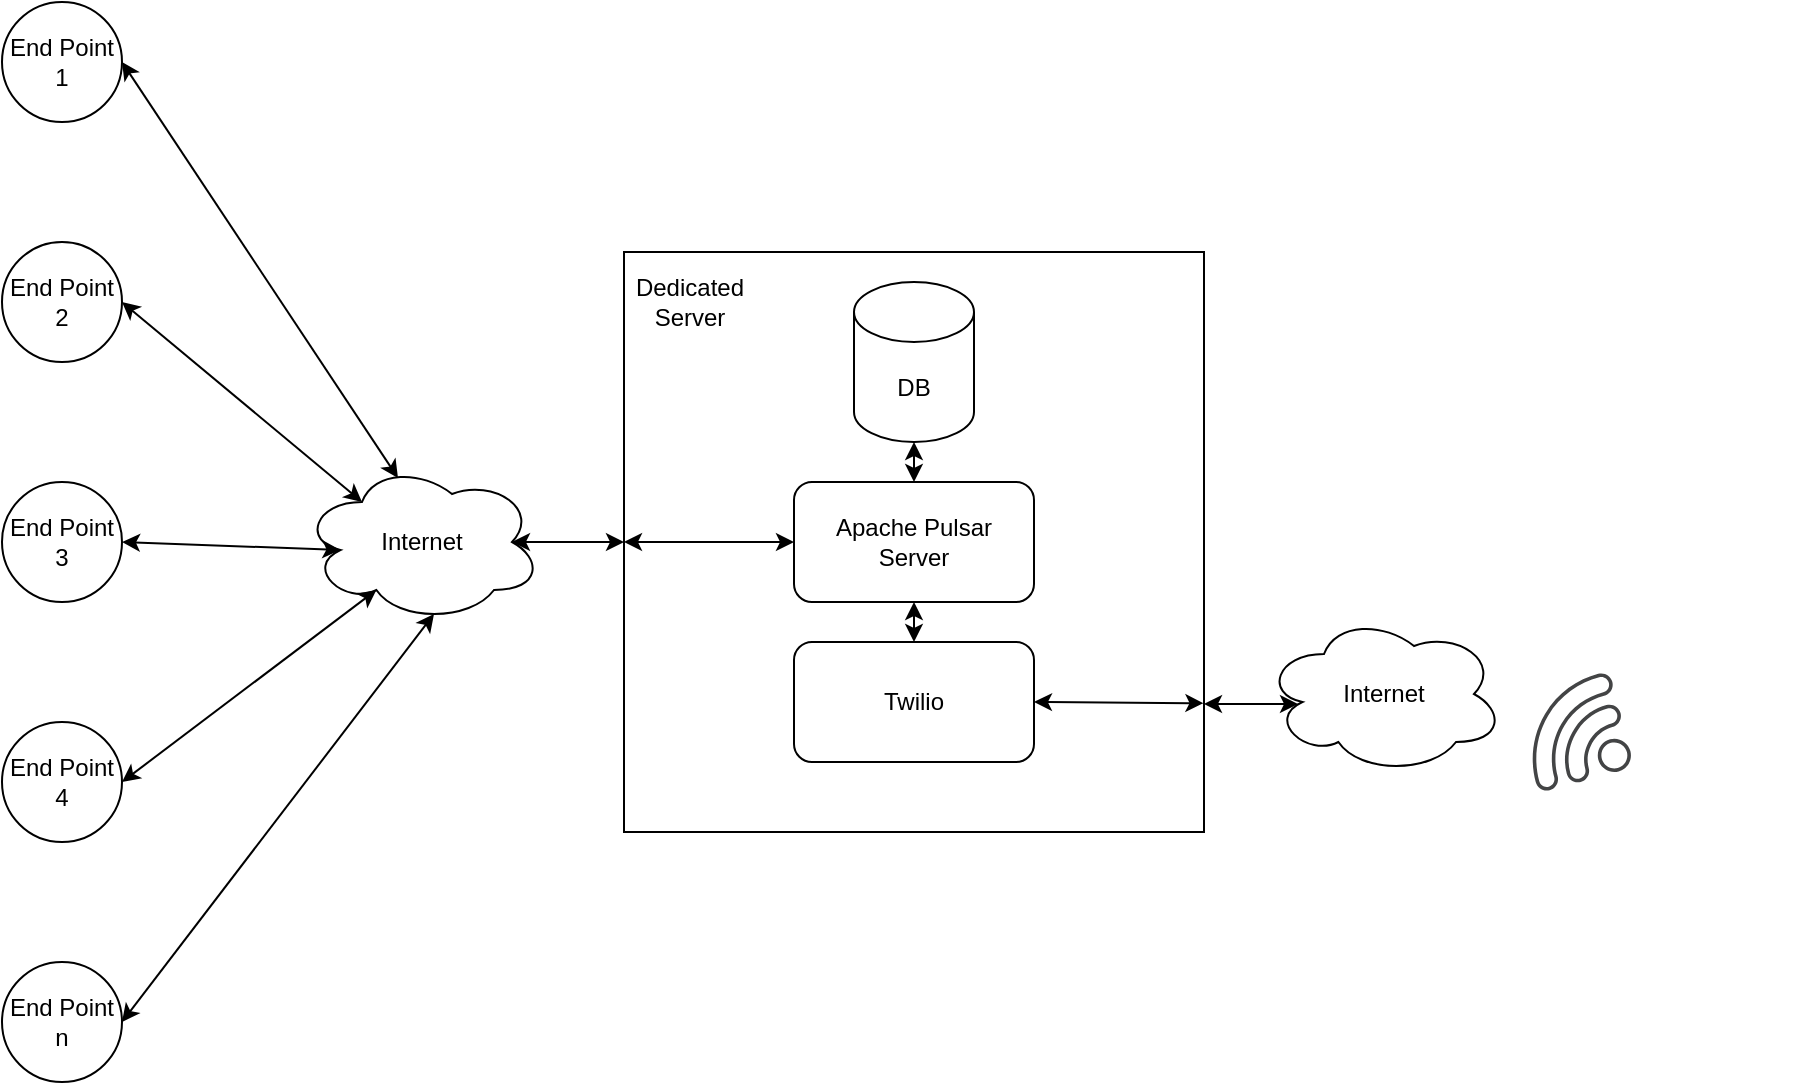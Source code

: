 <mxfile version="20.4.0" type="github">
  <diagram id="C5RBs43oDa-KdzZeNtuy" name="Page-1">
    <mxGraphModel dx="1348" dy="707" grid="1" gridSize="10" guides="1" tooltips="1" connect="1" arrows="1" fold="1" page="1" pageScale="1" pageWidth="1169" pageHeight="827" math="0" shadow="0">
      <root>
        <mxCell id="WIyWlLk6GJQsqaUBKTNV-0" />
        <mxCell id="WIyWlLk6GJQsqaUBKTNV-1" parent="WIyWlLk6GJQsqaUBKTNV-0" />
        <mxCell id="03haz7L_dRaEeCUvsXFJ-0" value="End Point 1" style="ellipse;whiteSpace=wrap;html=1;aspect=fixed;" parent="WIyWlLk6GJQsqaUBKTNV-1" vertex="1">
          <mxGeometry x="156" y="130" width="60" height="60" as="geometry" />
        </mxCell>
        <mxCell id="03haz7L_dRaEeCUvsXFJ-5" value="End Point 2" style="ellipse;whiteSpace=wrap;html=1;aspect=fixed;" parent="WIyWlLk6GJQsqaUBKTNV-1" vertex="1">
          <mxGeometry x="156" y="250" width="60" height="60" as="geometry" />
        </mxCell>
        <mxCell id="03haz7L_dRaEeCUvsXFJ-6" value="End Point 3" style="ellipse;whiteSpace=wrap;html=1;aspect=fixed;" parent="WIyWlLk6GJQsqaUBKTNV-1" vertex="1">
          <mxGeometry x="156" y="370" width="60" height="60" as="geometry" />
        </mxCell>
        <mxCell id="03haz7L_dRaEeCUvsXFJ-7" value="End Point 4" style="ellipse;whiteSpace=wrap;html=1;aspect=fixed;" parent="WIyWlLk6GJQsqaUBKTNV-1" vertex="1">
          <mxGeometry x="156" y="490" width="60" height="60" as="geometry" />
        </mxCell>
        <mxCell id="03haz7L_dRaEeCUvsXFJ-8" value="End Point n" style="ellipse;whiteSpace=wrap;html=1;aspect=fixed;" parent="WIyWlLk6GJQsqaUBKTNV-1" vertex="1">
          <mxGeometry x="156" y="610" width="60" height="60" as="geometry" />
        </mxCell>
        <mxCell id="03haz7L_dRaEeCUvsXFJ-9" value="Internet" style="ellipse;shape=cloud;whiteSpace=wrap;html=1;" parent="WIyWlLk6GJQsqaUBKTNV-1" vertex="1">
          <mxGeometry x="306" y="360" width="120" height="80" as="geometry" />
        </mxCell>
        <mxCell id="03haz7L_dRaEeCUvsXFJ-10" value="" style="endArrow=classic;startArrow=classic;html=1;rounded=0;exitX=1;exitY=0.5;exitDx=0;exitDy=0;entryX=0.4;entryY=0.1;entryDx=0;entryDy=0;entryPerimeter=0;" parent="WIyWlLk6GJQsqaUBKTNV-1" source="03haz7L_dRaEeCUvsXFJ-0" target="03haz7L_dRaEeCUvsXFJ-9" edge="1">
          <mxGeometry width="50" height="50" relative="1" as="geometry">
            <mxPoint x="336" y="230" as="sourcePoint" />
            <mxPoint x="386" y="180" as="targetPoint" />
          </mxGeometry>
        </mxCell>
        <mxCell id="03haz7L_dRaEeCUvsXFJ-12" value="" style="endArrow=classic;startArrow=classic;html=1;rounded=0;exitX=1;exitY=0.5;exitDx=0;exitDy=0;entryX=0.25;entryY=0.25;entryDx=0;entryDy=0;entryPerimeter=0;" parent="WIyWlLk6GJQsqaUBKTNV-1" source="03haz7L_dRaEeCUvsXFJ-5" target="03haz7L_dRaEeCUvsXFJ-9" edge="1">
          <mxGeometry width="50" height="50" relative="1" as="geometry">
            <mxPoint x="226" y="320" as="sourcePoint" />
            <mxPoint x="364" y="528.0" as="targetPoint" />
          </mxGeometry>
        </mxCell>
        <mxCell id="03haz7L_dRaEeCUvsXFJ-13" value="" style="endArrow=classic;startArrow=classic;html=1;rounded=0;exitX=1;exitY=0.5;exitDx=0;exitDy=0;entryX=0.16;entryY=0.55;entryDx=0;entryDy=0;entryPerimeter=0;" parent="WIyWlLk6GJQsqaUBKTNV-1" source="03haz7L_dRaEeCUvsXFJ-6" target="03haz7L_dRaEeCUvsXFJ-9" edge="1">
          <mxGeometry width="50" height="50" relative="1" as="geometry">
            <mxPoint x="266" y="440" as="sourcePoint" />
            <mxPoint x="404" y="648.0" as="targetPoint" />
          </mxGeometry>
        </mxCell>
        <mxCell id="03haz7L_dRaEeCUvsXFJ-14" value="" style="endArrow=classic;startArrow=classic;html=1;rounded=0;exitX=1;exitY=0.5;exitDx=0;exitDy=0;entryX=0.31;entryY=0.8;entryDx=0;entryDy=0;entryPerimeter=0;" parent="WIyWlLk6GJQsqaUBKTNV-1" source="03haz7L_dRaEeCUvsXFJ-7" target="03haz7L_dRaEeCUvsXFJ-9" edge="1">
          <mxGeometry width="50" height="50" relative="1" as="geometry">
            <mxPoint x="326" y="510" as="sourcePoint" />
            <mxPoint x="464" y="718.0" as="targetPoint" />
          </mxGeometry>
        </mxCell>
        <mxCell id="03haz7L_dRaEeCUvsXFJ-15" value="" style="endArrow=classic;startArrow=classic;html=1;rounded=0;exitX=1;exitY=0.5;exitDx=0;exitDy=0;entryX=0.55;entryY=0.95;entryDx=0;entryDy=0;entryPerimeter=0;" parent="WIyWlLk6GJQsqaUBKTNV-1" source="03haz7L_dRaEeCUvsXFJ-8" target="03haz7L_dRaEeCUvsXFJ-9" edge="1">
          <mxGeometry width="50" height="50" relative="1" as="geometry">
            <mxPoint x="326" y="530" as="sourcePoint" />
            <mxPoint x="464" y="738.0" as="targetPoint" />
          </mxGeometry>
        </mxCell>
        <mxCell id="03haz7L_dRaEeCUvsXFJ-21" value="" style="whiteSpace=wrap;html=1;aspect=fixed;align=center;" parent="WIyWlLk6GJQsqaUBKTNV-1" vertex="1">
          <mxGeometry x="467" y="255" width="290" height="290" as="geometry" />
        </mxCell>
        <mxCell id="03haz7L_dRaEeCUvsXFJ-16" value="Apache Pulsar &lt;br&gt;Server" style="rounded=1;whiteSpace=wrap;html=1;" parent="WIyWlLk6GJQsqaUBKTNV-1" vertex="1">
          <mxGeometry x="552" y="370" width="120" height="60" as="geometry" />
        </mxCell>
        <mxCell id="03haz7L_dRaEeCUvsXFJ-18" value="DB" style="shape=cylinder3;whiteSpace=wrap;html=1;boundedLbl=1;backgroundOutline=1;size=15;" parent="WIyWlLk6GJQsqaUBKTNV-1" vertex="1">
          <mxGeometry x="582" y="270" width="60" height="80" as="geometry" />
        </mxCell>
        <mxCell id="03haz7L_dRaEeCUvsXFJ-20" value="" style="shape=image;html=1;verticalAlign=top;verticalLabelPosition=bottom;labelBackgroundColor=#ffffff;imageAspect=0;aspect=fixed;image=https://cdn1.iconfinder.com/data/icons/communication-icons-10/750/Untitled-1-09-128.png" parent="WIyWlLk6GJQsqaUBKTNV-1" vertex="1">
          <mxGeometry x="927" y="510" width="128" height="128" as="geometry" />
        </mxCell>
        <mxCell id="03haz7L_dRaEeCUvsXFJ-22" value="Twilio" style="rounded=1;whiteSpace=wrap;html=1;" parent="WIyWlLk6GJQsqaUBKTNV-1" vertex="1">
          <mxGeometry x="552" y="450" width="120" height="60" as="geometry" />
        </mxCell>
        <mxCell id="03haz7L_dRaEeCUvsXFJ-23" value="" style="endArrow=classic;startArrow=classic;html=1;rounded=0;entryX=0.5;entryY=1;entryDx=0;entryDy=0;entryPerimeter=0;exitX=0.5;exitY=0;exitDx=0;exitDy=0;" parent="WIyWlLk6GJQsqaUBKTNV-1" source="03haz7L_dRaEeCUvsXFJ-16" target="03haz7L_dRaEeCUvsXFJ-18" edge="1">
          <mxGeometry width="50" height="50" relative="1" as="geometry">
            <mxPoint x="337" y="420" as="sourcePoint" />
            <mxPoint x="387" y="370" as="targetPoint" />
          </mxGeometry>
        </mxCell>
        <mxCell id="03haz7L_dRaEeCUvsXFJ-24" value="" style="endArrow=classic;startArrow=classic;html=1;rounded=0;entryX=0.5;entryY=1;entryDx=0;entryDy=0;exitX=0.5;exitY=0;exitDx=0;exitDy=0;" parent="WIyWlLk6GJQsqaUBKTNV-1" source="03haz7L_dRaEeCUvsXFJ-22" target="03haz7L_dRaEeCUvsXFJ-16" edge="1">
          <mxGeometry width="50" height="50" relative="1" as="geometry">
            <mxPoint x="377" y="595" as="sourcePoint" />
            <mxPoint x="397" y="455" as="targetPoint" />
          </mxGeometry>
        </mxCell>
        <mxCell id="03haz7L_dRaEeCUvsXFJ-25" value="" style="endArrow=classic;startArrow=classic;html=1;rounded=0;exitX=0.875;exitY=0.5;exitDx=0;exitDy=0;exitPerimeter=0;entryX=0;entryY=0.5;entryDx=0;entryDy=0;" parent="WIyWlLk6GJQsqaUBKTNV-1" source="03haz7L_dRaEeCUvsXFJ-9" target="03haz7L_dRaEeCUvsXFJ-21" edge="1">
          <mxGeometry width="50" height="50" relative="1" as="geometry">
            <mxPoint x="616" y="440" as="sourcePoint" />
            <mxPoint x="546" y="410" as="targetPoint" />
          </mxGeometry>
        </mxCell>
        <mxCell id="03haz7L_dRaEeCUvsXFJ-26" value="" style="endArrow=classic;startArrow=classic;html=1;rounded=0;exitX=0;exitY=0.5;exitDx=0;exitDy=0;entryX=0;entryY=0.5;entryDx=0;entryDy=0;" parent="WIyWlLk6GJQsqaUBKTNV-1" source="03haz7L_dRaEeCUvsXFJ-21" target="03haz7L_dRaEeCUvsXFJ-16" edge="1">
          <mxGeometry width="50" height="50" relative="1" as="geometry">
            <mxPoint x="477" y="440" as="sourcePoint" />
            <mxPoint x="527" y="390" as="targetPoint" />
          </mxGeometry>
        </mxCell>
        <mxCell id="03haz7L_dRaEeCUvsXFJ-27" value="" style="endArrow=classic;startArrow=classic;html=1;rounded=0;exitX=1;exitY=0.5;exitDx=0;exitDy=0;entryX=0.999;entryY=0.778;entryDx=0;entryDy=0;entryPerimeter=0;" parent="WIyWlLk6GJQsqaUBKTNV-1" source="03haz7L_dRaEeCUvsXFJ-22" target="03haz7L_dRaEeCUvsXFJ-21" edge="1">
          <mxGeometry width="50" height="50" relative="1" as="geometry">
            <mxPoint x="537" y="350" as="sourcePoint" />
            <mxPoint x="587" y="300" as="targetPoint" />
          </mxGeometry>
        </mxCell>
        <mxCell id="03haz7L_dRaEeCUvsXFJ-28" value="Internet" style="ellipse;shape=cloud;whiteSpace=wrap;html=1;" parent="WIyWlLk6GJQsqaUBKTNV-1" vertex="1">
          <mxGeometry x="787" y="436" width="120" height="80" as="geometry" />
        </mxCell>
        <mxCell id="03haz7L_dRaEeCUvsXFJ-29" value="" style="endArrow=classic;startArrow=classic;html=1;rounded=0;entryX=0;entryY=0.5;entryDx=0;entryDy=0;" parent="WIyWlLk6GJQsqaUBKTNV-1" edge="1">
          <mxGeometry width="50" height="50" relative="1" as="geometry">
            <mxPoint x="757" y="481" as="sourcePoint" />
            <mxPoint x="804" y="481" as="targetPoint" />
          </mxGeometry>
        </mxCell>
        <mxCell id="03haz7L_dRaEeCUvsXFJ-30" value="" style="sketch=0;pointerEvents=1;shadow=0;dashed=0;html=1;strokeColor=none;fillColor=#434445;aspect=fixed;labelPosition=center;verticalLabelPosition=bottom;verticalAlign=top;align=center;outlineConnect=0;shape=mxgraph.vvd.wi_fi;rotation=-105;" parent="WIyWlLk6GJQsqaUBKTNV-1" vertex="1">
          <mxGeometry x="917" y="470" width="50" height="50" as="geometry" />
        </mxCell>
        <mxCell id="3nqfhWqh9-ha-coxiIRk-0" value="Dedicated&lt;br&gt;Server" style="text;html=1;strokeColor=none;fillColor=none;align=center;verticalAlign=middle;whiteSpace=wrap;rounded=0;" vertex="1" parent="WIyWlLk6GJQsqaUBKTNV-1">
          <mxGeometry x="470" y="235" width="60" height="90" as="geometry" />
        </mxCell>
      </root>
    </mxGraphModel>
  </diagram>
</mxfile>
